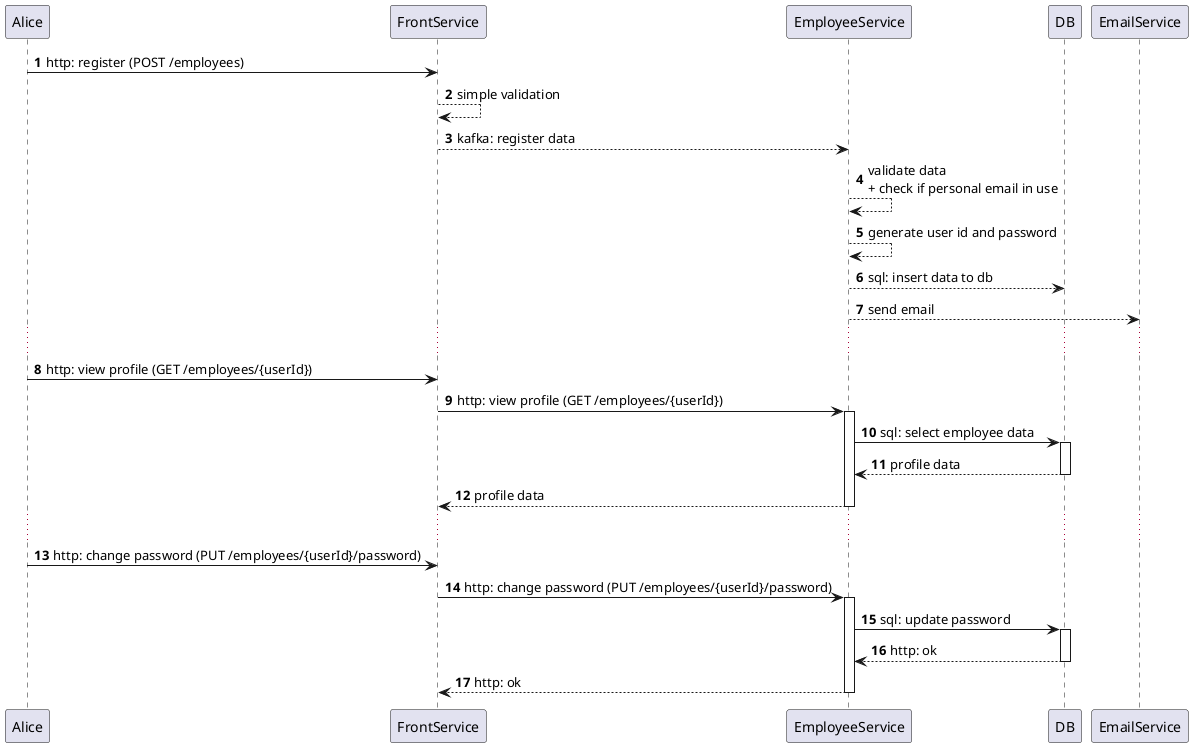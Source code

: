 @startuml
'https://plantuml.com/sequence-diagram

autonumber

Alice -> FrontService: http: register (POST /employees)
FrontService --> FrontService: simple validation
FrontService --> EmployeeService: kafka: register data
EmployeeService --> EmployeeService: validate data  \n+ check if personal email in use

EmployeeService --> EmployeeService: generate user id and password
EmployeeService --> DB: sql: insert data to db
EmployeeService --> EmailService: send email
...

Alice -> FrontService: http: view profile (GET /employees/{userId})
FrontService -> EmployeeService++: http: view profile (GET /employees/{userId})
EmployeeService -> DB++: sql: select employee data
return profile data
return profile data

...
Alice -> FrontService: http: change password (PUT /employees/{userId}/password)
FrontService -> EmployeeService++: http: change password (PUT /employees/{userId}/password)
EmployeeService -> DB++: sql: update password
return http: ok
return http: ok

@enduml